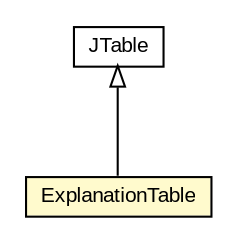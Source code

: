 #!/usr/local/bin/dot
#
# Class diagram 
# Generated by UMLGraph version 5.3 (http://www.umlgraph.org/)
#

digraph G {
	edge [fontname="arial",fontsize=10,labelfontname="arial",labelfontsize=10];
	node [fontname="arial",fontsize=10,shape=plaintext];
	nodesep=0.25;
	ranksep=0.5;
	// context.arch.intelligibility.presenters.TablePanelPresenter.ExplanationTable
	c144103 [label=<<table title="context.arch.intelligibility.presenters.TablePanelPresenter.ExplanationTable" border="0" cellborder="1" cellspacing="0" cellpadding="2" port="p" bgcolor="lemonChiffon" href="./TablePanelPresenter.ExplanationTable.html">
		<tr><td><table border="0" cellspacing="0" cellpadding="1">
<tr><td align="center" balign="center"> ExplanationTable </td></tr>
		</table></td></tr>
		</table>>, fontname="arial", fontcolor="black", fontsize=10.0];
	//context.arch.intelligibility.presenters.TablePanelPresenter.ExplanationTable extends javax.swing.JTable
	c144166:p -> c144103:p [dir=back,arrowtail=empty];
	// javax.swing.JTable
	c144166 [label=<<table title="javax.swing.JTable" border="0" cellborder="1" cellspacing="0" cellpadding="2" port="p" href="http://java.sun.com/j2se/1.4.2/docs/api/javax/swing/JTable.html">
		<tr><td><table border="0" cellspacing="0" cellpadding="1">
<tr><td align="center" balign="center"> JTable </td></tr>
		</table></td></tr>
		</table>>, fontname="arial", fontcolor="black", fontsize=10.0];
}

